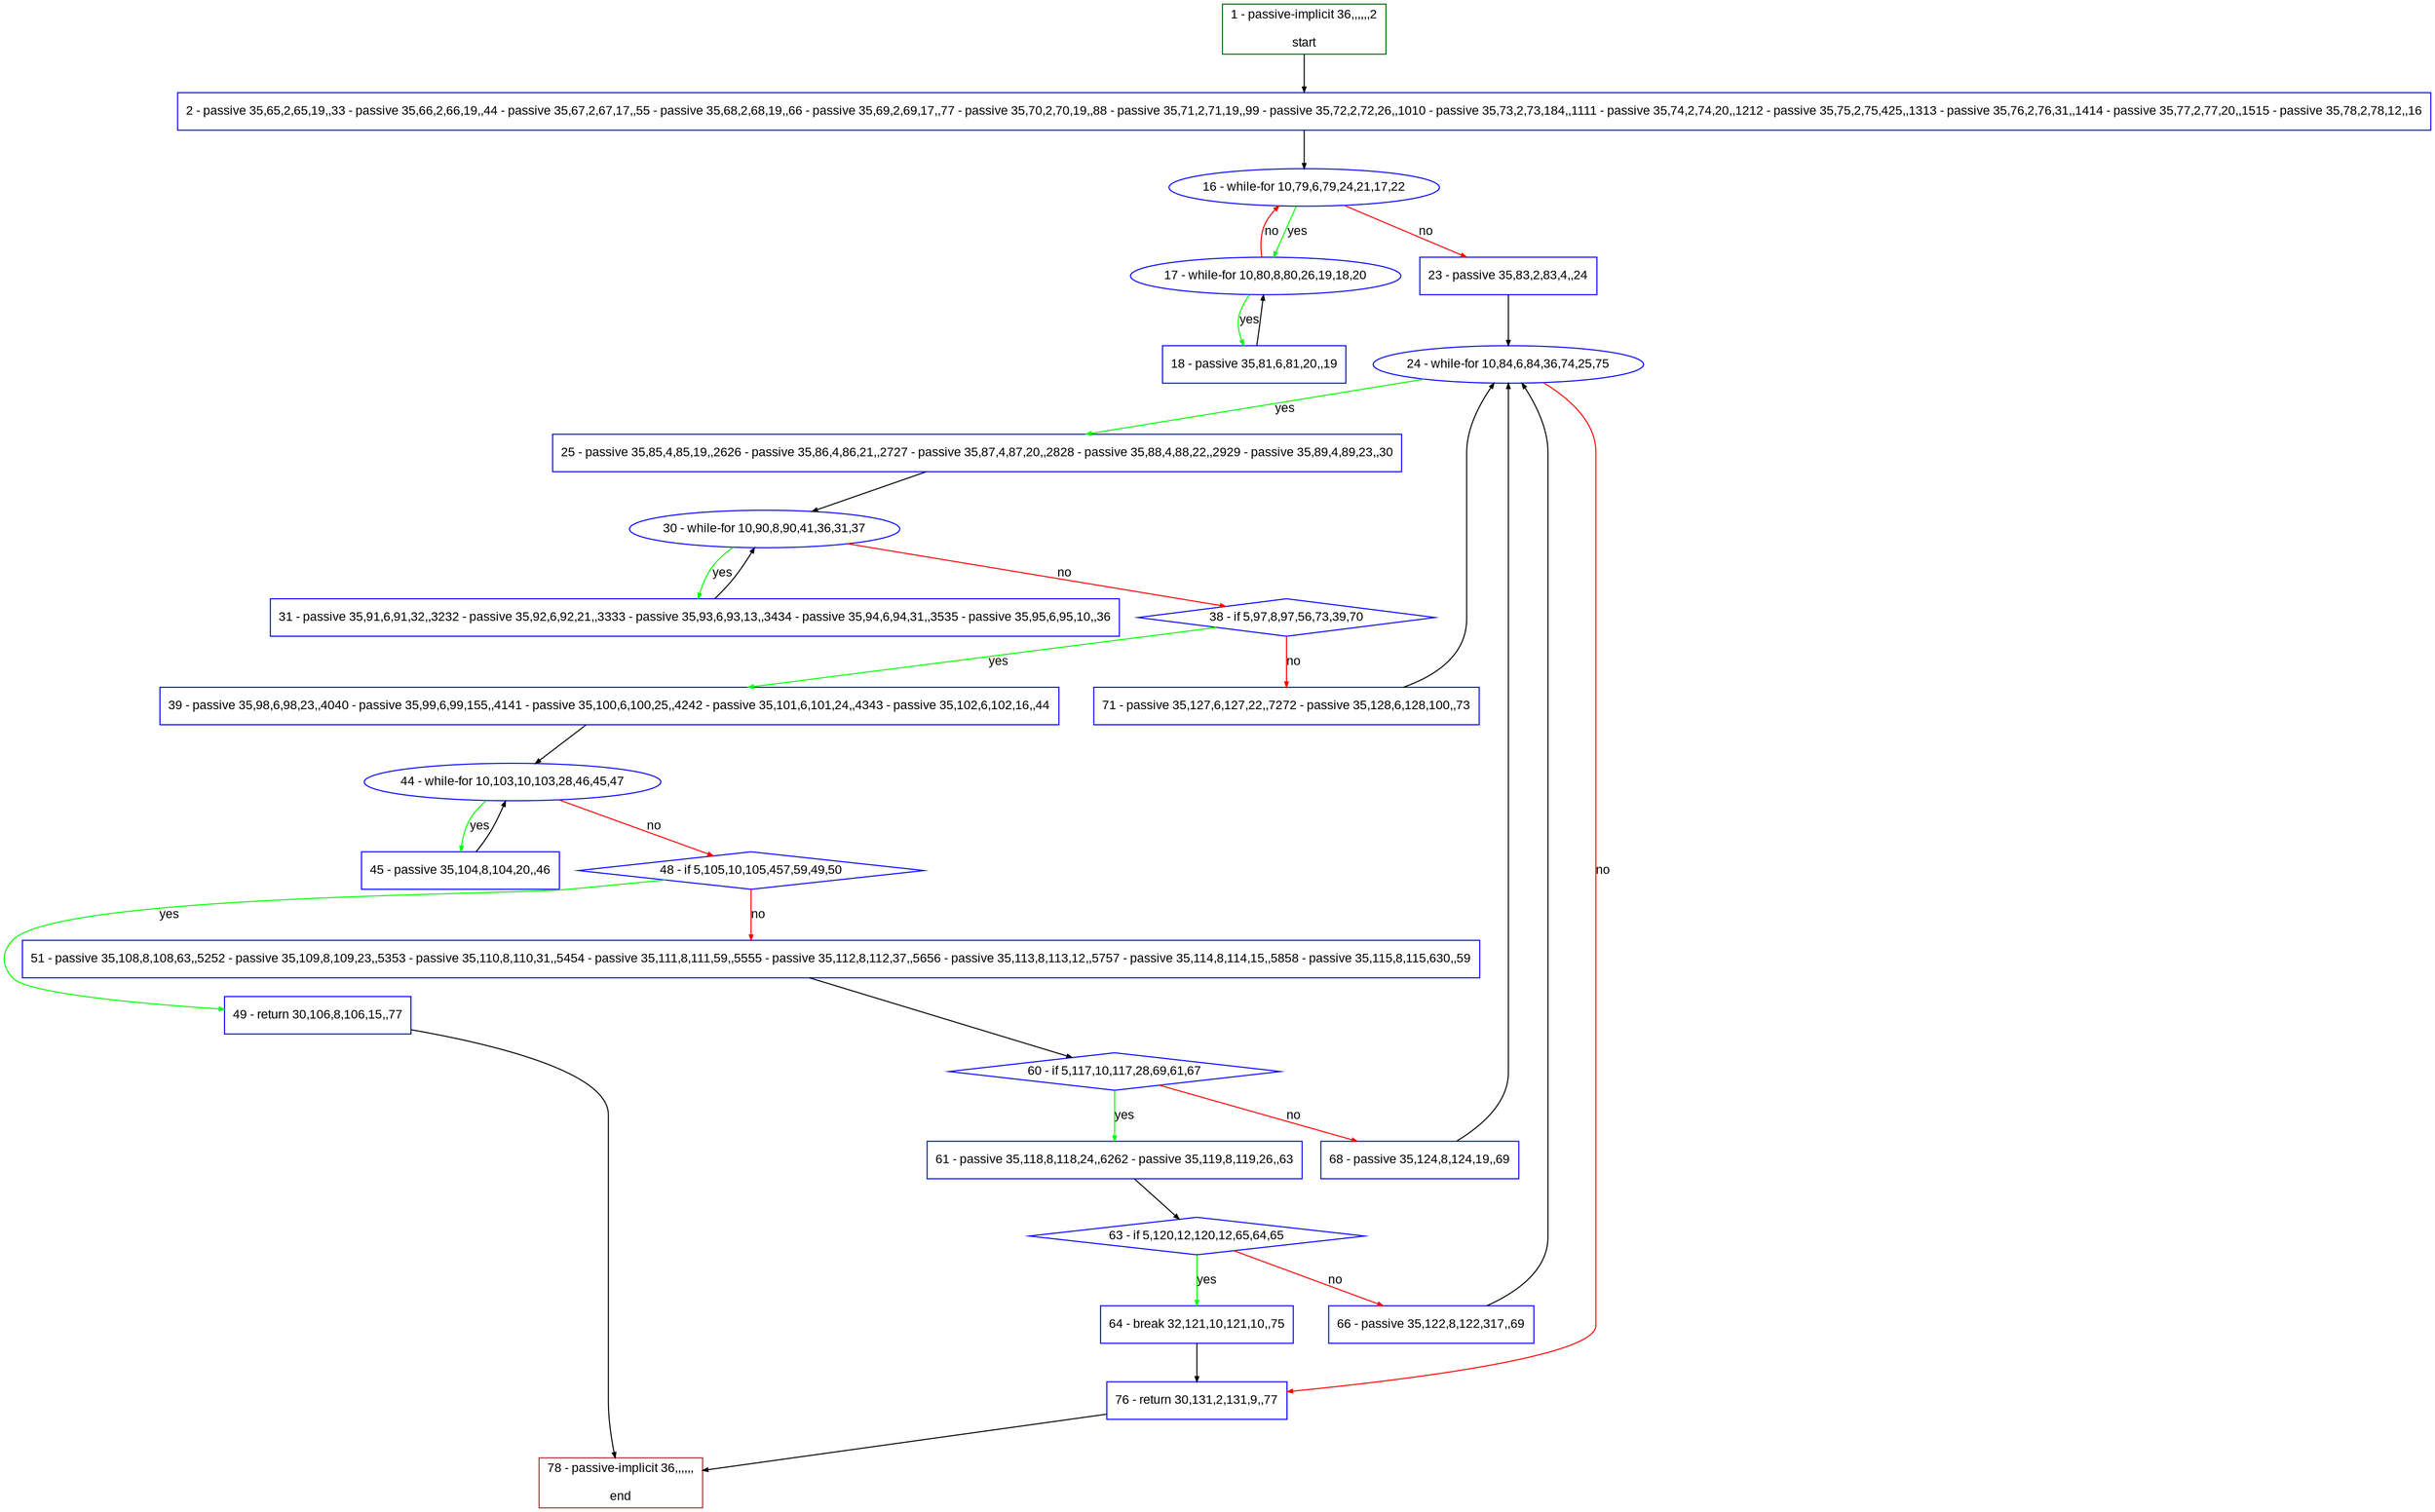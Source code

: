 digraph "" {
  graph [pack="true", label="", fontsize="12", packmode="clust", fontname="Arial", fillcolor="#FFFFCC", bgcolor="white", style="rounded,filled", compound="true"];
  node [node_initialized="no", label="", color="grey", fontsize="12", fillcolor="white", fontname="Arial", style="filled", shape="rectangle", compound="true", fixedsize="false"];
  edge [fontcolor="black", arrowhead="normal", arrowtail="none", arrowsize="0.5", ltail="", label="", color="black", fontsize="12", lhead="", fontname="Arial", dir="forward", compound="true"];
  __N1 [label="2 - passive 35,65,2,65,19,,33 - passive 35,66,2,66,19,,44 - passive 35,67,2,67,17,,55 - passive 35,68,2,68,19,,66 - passive 35,69,2,69,17,,77 - passive 35,70,2,70,19,,88 - passive 35,71,2,71,19,,99 - passive 35,72,2,72,26,,1010 - passive 35,73,2,73,184,,1111 - passive 35,74,2,74,20,,1212 - passive 35,75,2,75,425,,1313 - passive 35,76,2,76,31,,1414 - passive 35,77,2,77,20,,1515 - passive 35,78,2,78,12,,16", color="#0000ff", fillcolor="#ffffff", style="filled", shape="box"];
  __N2 [label="1 - passive-implicit 36,,,,,,2\n\nstart", color="#006400", fillcolor="#ffffff", style="filled", shape="box"];
  __N3 [label="16 - while-for 10,79,6,79,24,21,17,22", color="#0000ff", fillcolor="#ffffff", style="filled", shape="oval"];
  __N4 [label="17 - while-for 10,80,8,80,26,19,18,20", color="#0000ff", fillcolor="#ffffff", style="filled", shape="oval"];
  __N5 [label="23 - passive 35,83,2,83,4,,24", color="#0000ff", fillcolor="#ffffff", style="filled", shape="box"];
  __N6 [label="18 - passive 35,81,6,81,20,,19", color="#0000ff", fillcolor="#ffffff", style="filled", shape="box"];
  __N7 [label="24 - while-for 10,84,6,84,36,74,25,75", color="#0000ff", fillcolor="#ffffff", style="filled", shape="oval"];
  __N8 [label="25 - passive 35,85,4,85,19,,2626 - passive 35,86,4,86,21,,2727 - passive 35,87,4,87,20,,2828 - passive 35,88,4,88,22,,2929 - passive 35,89,4,89,23,,30", color="#0000ff", fillcolor="#ffffff", style="filled", shape="box"];
  __N9 [label="76 - return 30,131,2,131,9,,77", color="#0000ff", fillcolor="#ffffff", style="filled", shape="box"];
  __N10 [label="30 - while-for 10,90,8,90,41,36,31,37", color="#0000ff", fillcolor="#ffffff", style="filled", shape="oval"];
  __N11 [label="31 - passive 35,91,6,91,32,,3232 - passive 35,92,6,92,21,,3333 - passive 35,93,6,93,13,,3434 - passive 35,94,6,94,31,,3535 - passive 35,95,6,95,10,,36", color="#0000ff", fillcolor="#ffffff", style="filled", shape="box"];
  __N12 [label="38 - if 5,97,8,97,56,73,39,70", color="#0000ff", fillcolor="#ffffff", style="filled", shape="diamond"];
  __N13 [label="39 - passive 35,98,6,98,23,,4040 - passive 35,99,6,99,155,,4141 - passive 35,100,6,100,25,,4242 - passive 35,101,6,101,24,,4343 - passive 35,102,6,102,16,,44", color="#0000ff", fillcolor="#ffffff", style="filled", shape="box"];
  __N14 [label="71 - passive 35,127,6,127,22,,7272 - passive 35,128,6,128,100,,73", color="#0000ff", fillcolor="#ffffff", style="filled", shape="box"];
  __N15 [label="44 - while-for 10,103,10,103,28,46,45,47", color="#0000ff", fillcolor="#ffffff", style="filled", shape="oval"];
  __N16 [label="45 - passive 35,104,8,104,20,,46", color="#0000ff", fillcolor="#ffffff", style="filled", shape="box"];
  __N17 [label="48 - if 5,105,10,105,457,59,49,50", color="#0000ff", fillcolor="#ffffff", style="filled", shape="diamond"];
  __N18 [label="49 - return 30,106,8,106,15,,77", color="#0000ff", fillcolor="#ffffff", style="filled", shape="box"];
  __N19 [label="51 - passive 35,108,8,108,63,,5252 - passive 35,109,8,109,23,,5353 - passive 35,110,8,110,31,,5454 - passive 35,111,8,111,59,,5555 - passive 35,112,8,112,37,,5656 - passive 35,113,8,113,12,,5757 - passive 35,114,8,114,15,,5858 - passive 35,115,8,115,630,,59", color="#0000ff", fillcolor="#ffffff", style="filled", shape="box"];
  __N20 [label="78 - passive-implicit 36,,,,,,\n\nend", color="#a52a2a", fillcolor="#ffffff", style="filled", shape="box"];
  __N21 [label="60 - if 5,117,10,117,28,69,61,67", color="#0000ff", fillcolor="#ffffff", style="filled", shape="diamond"];
  __N22 [label="61 - passive 35,118,8,118,24,,6262 - passive 35,119,8,119,26,,63", color="#0000ff", fillcolor="#ffffff", style="filled", shape="box"];
  __N23 [label="68 - passive 35,124,8,124,19,,69", color="#0000ff", fillcolor="#ffffff", style="filled", shape="box"];
  __N24 [label="63 - if 5,120,12,120,12,65,64,65", color="#0000ff", fillcolor="#ffffff", style="filled", shape="diamond"];
  __N25 [label="64 - break 32,121,10,121,10,,75", color="#0000ff", fillcolor="#ffffff", style="filled", shape="box"];
  __N26 [label="66 - passive 35,122,8,122,317,,69", color="#0000ff", fillcolor="#ffffff", style="filled", shape="box"];
  __N2 -> __N1 [arrowhead="normal", arrowtail="none", color="#000000", label="", dir="forward"];
  __N1 -> __N3 [arrowhead="normal", arrowtail="none", color="#000000", label="", dir="forward"];
  __N3 -> __N4 [arrowhead="normal", arrowtail="none", color="#00ff00", label="yes", dir="forward"];
  __N4 -> __N3 [arrowhead="normal", arrowtail="none", color="#ff0000", label="no", dir="forward"];
  __N3 -> __N5 [arrowhead="normal", arrowtail="none", color="#ff0000", label="no", dir="forward"];
  __N4 -> __N6 [arrowhead="normal", arrowtail="none", color="#00ff00", label="yes", dir="forward"];
  __N6 -> __N4 [arrowhead="normal", arrowtail="none", color="#000000", label="", dir="forward"];
  __N5 -> __N7 [arrowhead="normal", arrowtail="none", color="#000000", label="", dir="forward"];
  __N7 -> __N8 [arrowhead="normal", arrowtail="none", color="#00ff00", label="yes", dir="forward"];
  __N7 -> __N9 [arrowhead="normal", arrowtail="none", color="#ff0000", label="no", dir="forward"];
  __N8 -> __N10 [arrowhead="normal", arrowtail="none", color="#000000", label="", dir="forward"];
  __N10 -> __N11 [arrowhead="normal", arrowtail="none", color="#00ff00", label="yes", dir="forward"];
  __N11 -> __N10 [arrowhead="normal", arrowtail="none", color="#000000", label="", dir="forward"];
  __N10 -> __N12 [arrowhead="normal", arrowtail="none", color="#ff0000", label="no", dir="forward"];
  __N12 -> __N13 [arrowhead="normal", arrowtail="none", color="#00ff00", label="yes", dir="forward"];
  __N12 -> __N14 [arrowhead="normal", arrowtail="none", color="#ff0000", label="no", dir="forward"];
  __N13 -> __N15 [arrowhead="normal", arrowtail="none", color="#000000", label="", dir="forward"];
  __N15 -> __N16 [arrowhead="normal", arrowtail="none", color="#00ff00", label="yes", dir="forward"];
  __N16 -> __N15 [arrowhead="normal", arrowtail="none", color="#000000", label="", dir="forward"];
  __N15 -> __N17 [arrowhead="normal", arrowtail="none", color="#ff0000", label="no", dir="forward"];
  __N17 -> __N18 [arrowhead="normal", arrowtail="none", color="#00ff00", label="yes", dir="forward"];
  __N17 -> __N19 [arrowhead="normal", arrowtail="none", color="#ff0000", label="no", dir="forward"];
  __N18 -> __N20 [arrowhead="normal", arrowtail="none", color="#000000", label="", dir="forward"];
  __N19 -> __N21 [arrowhead="normal", arrowtail="none", color="#000000", label="", dir="forward"];
  __N21 -> __N22 [arrowhead="normal", arrowtail="none", color="#00ff00", label="yes", dir="forward"];
  __N21 -> __N23 [arrowhead="normal", arrowtail="none", color="#ff0000", label="no", dir="forward"];
  __N22 -> __N24 [arrowhead="normal", arrowtail="none", color="#000000", label="", dir="forward"];
  __N24 -> __N25 [arrowhead="normal", arrowtail="none", color="#00ff00", label="yes", dir="forward"];
  __N24 -> __N26 [arrowhead="normal", arrowtail="none", color="#ff0000", label="no", dir="forward"];
  __N25 -> __N9 [arrowhead="normal", arrowtail="none", color="#000000", label="", dir="forward"];
  __N26 -> __N7 [arrowhead="normal", arrowtail="none", color="#000000", label="", dir="forward"];
  __N23 -> __N7 [arrowhead="normal", arrowtail="none", color="#000000", label="", dir="forward"];
  __N14 -> __N7 [arrowhead="normal", arrowtail="none", color="#000000", label="", dir="forward"];
  __N9 -> __N20 [arrowhead="normal", arrowtail="none", color="#000000", label="", dir="forward"];
}
